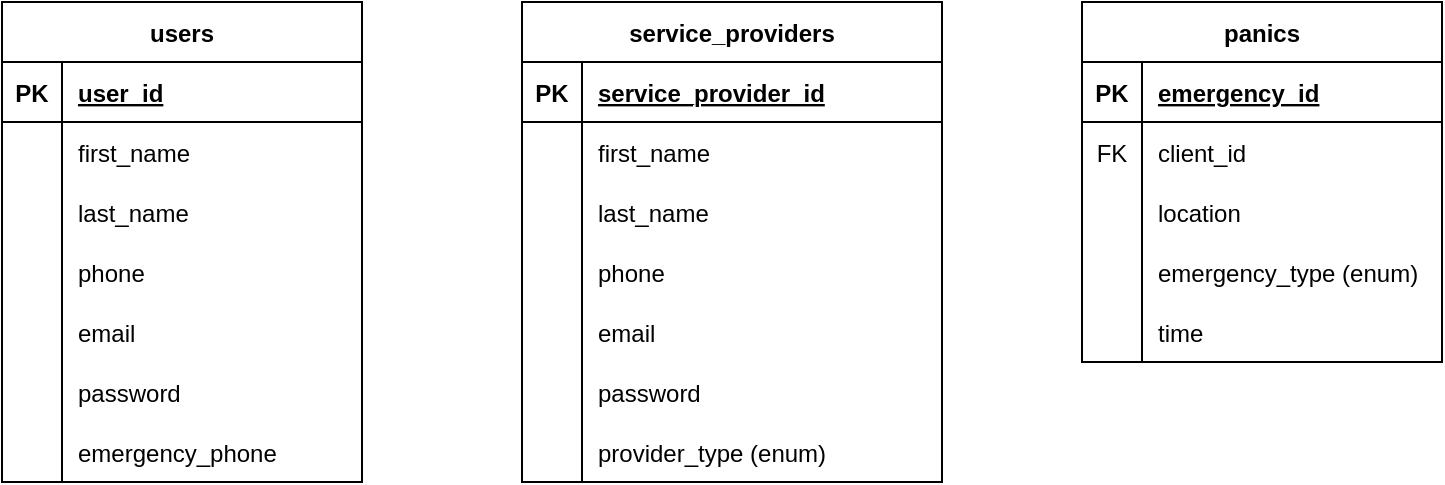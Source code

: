<mxfile>
    <diagram id="4C8XEfftNxNSRI3r_w-J" name="Page-1">
        <mxGraphModel dx="572" dy="195" grid="1" gridSize="10" guides="1" tooltips="1" connect="1" arrows="1" fold="1" page="1" pageScale="1" pageWidth="827" pageHeight="1169" math="0" shadow="0">
            <root>
                <mxCell id="0"/>
                <mxCell id="1" parent="0"/>
                <mxCell id="tm-_uneZFuYJwVX5T7NU-1" value="users" style="shape=table;startSize=30;container=1;collapsible=1;childLayout=tableLayout;fixedRows=1;rowLines=0;fontStyle=1;align=center;resizeLast=1;" parent="1" vertex="1">
                    <mxGeometry x="50" y="90" width="180" height="240" as="geometry"/>
                </mxCell>
                <mxCell id="tm-_uneZFuYJwVX5T7NU-2" value="" style="shape=tableRow;horizontal=0;startSize=0;swimlaneHead=0;swimlaneBody=0;fillColor=none;collapsible=0;dropTarget=0;points=[[0,0.5],[1,0.5]];portConstraint=eastwest;top=0;left=0;right=0;bottom=1;" parent="tm-_uneZFuYJwVX5T7NU-1" vertex="1">
                    <mxGeometry y="30" width="180" height="30" as="geometry"/>
                </mxCell>
                <mxCell id="tm-_uneZFuYJwVX5T7NU-3" value="PK" style="shape=partialRectangle;connectable=0;fillColor=none;top=0;left=0;bottom=0;right=0;fontStyle=1;overflow=hidden;" parent="tm-_uneZFuYJwVX5T7NU-2" vertex="1">
                    <mxGeometry width="30" height="30" as="geometry">
                        <mxRectangle width="30" height="30" as="alternateBounds"/>
                    </mxGeometry>
                </mxCell>
                <mxCell id="tm-_uneZFuYJwVX5T7NU-4" value="user_id" style="shape=partialRectangle;connectable=0;fillColor=none;top=0;left=0;bottom=0;right=0;align=left;spacingLeft=6;fontStyle=5;overflow=hidden;" parent="tm-_uneZFuYJwVX5T7NU-2" vertex="1">
                    <mxGeometry x="30" width="150" height="30" as="geometry">
                        <mxRectangle width="150" height="30" as="alternateBounds"/>
                    </mxGeometry>
                </mxCell>
                <mxCell id="tm-_uneZFuYJwVX5T7NU-5" value="" style="shape=tableRow;horizontal=0;startSize=0;swimlaneHead=0;swimlaneBody=0;fillColor=none;collapsible=0;dropTarget=0;points=[[0,0.5],[1,0.5]];portConstraint=eastwest;top=0;left=0;right=0;bottom=0;" parent="tm-_uneZFuYJwVX5T7NU-1" vertex="1">
                    <mxGeometry y="60" width="180" height="30" as="geometry"/>
                </mxCell>
                <mxCell id="tm-_uneZFuYJwVX5T7NU-6" value="" style="shape=partialRectangle;connectable=0;fillColor=none;top=0;left=0;bottom=0;right=0;editable=1;overflow=hidden;" parent="tm-_uneZFuYJwVX5T7NU-5" vertex="1">
                    <mxGeometry width="30" height="30" as="geometry">
                        <mxRectangle width="30" height="30" as="alternateBounds"/>
                    </mxGeometry>
                </mxCell>
                <mxCell id="tm-_uneZFuYJwVX5T7NU-7" value="first_name" style="shape=partialRectangle;connectable=0;fillColor=none;top=0;left=0;bottom=0;right=0;align=left;spacingLeft=6;overflow=hidden;" parent="tm-_uneZFuYJwVX5T7NU-5" vertex="1">
                    <mxGeometry x="30" width="150" height="30" as="geometry">
                        <mxRectangle width="150" height="30" as="alternateBounds"/>
                    </mxGeometry>
                </mxCell>
                <mxCell id="tm-_uneZFuYJwVX5T7NU-8" value="" style="shape=tableRow;horizontal=0;startSize=0;swimlaneHead=0;swimlaneBody=0;fillColor=none;collapsible=0;dropTarget=0;points=[[0,0.5],[1,0.5]];portConstraint=eastwest;top=0;left=0;right=0;bottom=0;" parent="tm-_uneZFuYJwVX5T7NU-1" vertex="1">
                    <mxGeometry y="90" width="180" height="30" as="geometry"/>
                </mxCell>
                <mxCell id="tm-_uneZFuYJwVX5T7NU-9" value="" style="shape=partialRectangle;connectable=0;fillColor=none;top=0;left=0;bottom=0;right=0;editable=1;overflow=hidden;" parent="tm-_uneZFuYJwVX5T7NU-8" vertex="1">
                    <mxGeometry width="30" height="30" as="geometry">
                        <mxRectangle width="30" height="30" as="alternateBounds"/>
                    </mxGeometry>
                </mxCell>
                <mxCell id="tm-_uneZFuYJwVX5T7NU-10" value="last_name" style="shape=partialRectangle;connectable=0;fillColor=none;top=0;left=0;bottom=0;right=0;align=left;spacingLeft=6;overflow=hidden;" parent="tm-_uneZFuYJwVX5T7NU-8" vertex="1">
                    <mxGeometry x="30" width="150" height="30" as="geometry">
                        <mxRectangle width="150" height="30" as="alternateBounds"/>
                    </mxGeometry>
                </mxCell>
                <mxCell id="tm-_uneZFuYJwVX5T7NU-11" value="" style="shape=tableRow;horizontal=0;startSize=0;swimlaneHead=0;swimlaneBody=0;fillColor=none;collapsible=0;dropTarget=0;points=[[0,0.5],[1,0.5]];portConstraint=eastwest;top=0;left=0;right=0;bottom=0;" parent="tm-_uneZFuYJwVX5T7NU-1" vertex="1">
                    <mxGeometry y="120" width="180" height="30" as="geometry"/>
                </mxCell>
                <mxCell id="tm-_uneZFuYJwVX5T7NU-12" value="" style="shape=partialRectangle;connectable=0;fillColor=none;top=0;left=0;bottom=0;right=0;editable=1;overflow=hidden;" parent="tm-_uneZFuYJwVX5T7NU-11" vertex="1">
                    <mxGeometry width="30" height="30" as="geometry">
                        <mxRectangle width="30" height="30" as="alternateBounds"/>
                    </mxGeometry>
                </mxCell>
                <mxCell id="tm-_uneZFuYJwVX5T7NU-13" value="phone" style="shape=partialRectangle;connectable=0;fillColor=none;top=0;left=0;bottom=0;right=0;align=left;spacingLeft=6;overflow=hidden;" parent="tm-_uneZFuYJwVX5T7NU-11" vertex="1">
                    <mxGeometry x="30" width="150" height="30" as="geometry">
                        <mxRectangle width="150" height="30" as="alternateBounds"/>
                    </mxGeometry>
                </mxCell>
                <mxCell id="tm-_uneZFuYJwVX5T7NU-14" value="" style="shape=tableRow;horizontal=0;startSize=0;swimlaneHead=0;swimlaneBody=0;fillColor=none;collapsible=0;dropTarget=0;points=[[0,0.5],[1,0.5]];portConstraint=eastwest;top=0;left=0;right=0;bottom=0;" parent="tm-_uneZFuYJwVX5T7NU-1" vertex="1">
                    <mxGeometry y="150" width="180" height="30" as="geometry"/>
                </mxCell>
                <mxCell id="tm-_uneZFuYJwVX5T7NU-15" value="" style="shape=partialRectangle;connectable=0;fillColor=none;top=0;left=0;bottom=0;right=0;editable=1;overflow=hidden;" parent="tm-_uneZFuYJwVX5T7NU-14" vertex="1">
                    <mxGeometry width="30" height="30" as="geometry">
                        <mxRectangle width="30" height="30" as="alternateBounds"/>
                    </mxGeometry>
                </mxCell>
                <mxCell id="tm-_uneZFuYJwVX5T7NU-16" value="email" style="shape=partialRectangle;connectable=0;fillColor=none;top=0;left=0;bottom=0;right=0;align=left;spacingLeft=6;overflow=hidden;" parent="tm-_uneZFuYJwVX5T7NU-14" vertex="1">
                    <mxGeometry x="30" width="150" height="30" as="geometry">
                        <mxRectangle width="150" height="30" as="alternateBounds"/>
                    </mxGeometry>
                </mxCell>
                <mxCell id="tm-_uneZFuYJwVX5T7NU-17" value="" style="shape=tableRow;horizontal=0;startSize=0;swimlaneHead=0;swimlaneBody=0;fillColor=none;collapsible=0;dropTarget=0;points=[[0,0.5],[1,0.5]];portConstraint=eastwest;top=0;left=0;right=0;bottom=0;" parent="tm-_uneZFuYJwVX5T7NU-1" vertex="1">
                    <mxGeometry y="180" width="180" height="30" as="geometry"/>
                </mxCell>
                <mxCell id="tm-_uneZFuYJwVX5T7NU-18" value="" style="shape=partialRectangle;connectable=0;fillColor=none;top=0;left=0;bottom=0;right=0;editable=1;overflow=hidden;" parent="tm-_uneZFuYJwVX5T7NU-17" vertex="1">
                    <mxGeometry width="30" height="30" as="geometry">
                        <mxRectangle width="30" height="30" as="alternateBounds"/>
                    </mxGeometry>
                </mxCell>
                <mxCell id="tm-_uneZFuYJwVX5T7NU-19" value="password" style="shape=partialRectangle;connectable=0;fillColor=none;top=0;left=0;bottom=0;right=0;align=left;spacingLeft=6;overflow=hidden;" parent="tm-_uneZFuYJwVX5T7NU-17" vertex="1">
                    <mxGeometry x="30" width="150" height="30" as="geometry">
                        <mxRectangle width="150" height="30" as="alternateBounds"/>
                    </mxGeometry>
                </mxCell>
                <mxCell id="tm-_uneZFuYJwVX5T7NU-20" value="" style="shape=tableRow;horizontal=0;startSize=0;swimlaneHead=0;swimlaneBody=0;fillColor=none;collapsible=0;dropTarget=0;points=[[0,0.5],[1,0.5]];portConstraint=eastwest;top=0;left=0;right=0;bottom=0;" parent="tm-_uneZFuYJwVX5T7NU-1" vertex="1">
                    <mxGeometry y="210" width="180" height="30" as="geometry"/>
                </mxCell>
                <mxCell id="tm-_uneZFuYJwVX5T7NU-21" value="" style="shape=partialRectangle;connectable=0;fillColor=none;top=0;left=0;bottom=0;right=0;editable=1;overflow=hidden;" parent="tm-_uneZFuYJwVX5T7NU-20" vertex="1">
                    <mxGeometry width="30" height="30" as="geometry">
                        <mxRectangle width="30" height="30" as="alternateBounds"/>
                    </mxGeometry>
                </mxCell>
                <mxCell id="tm-_uneZFuYJwVX5T7NU-22" value="emergency_phone" style="shape=partialRectangle;connectable=0;fillColor=none;top=0;left=0;bottom=0;right=0;align=left;spacingLeft=6;overflow=hidden;" parent="tm-_uneZFuYJwVX5T7NU-20" vertex="1">
                    <mxGeometry x="30" width="150" height="30" as="geometry">
                        <mxRectangle width="150" height="30" as="alternateBounds"/>
                    </mxGeometry>
                </mxCell>
                <mxCell id="tm-_uneZFuYJwVX5T7NU-23" value="service_providers" style="shape=table;startSize=30;container=1;collapsible=1;childLayout=tableLayout;fixedRows=1;rowLines=0;fontStyle=1;align=center;resizeLast=1;" parent="1" vertex="1">
                    <mxGeometry x="310" y="90" width="210" height="240" as="geometry"/>
                </mxCell>
                <mxCell id="tm-_uneZFuYJwVX5T7NU-24" value="" style="shape=tableRow;horizontal=0;startSize=0;swimlaneHead=0;swimlaneBody=0;fillColor=none;collapsible=0;dropTarget=0;points=[[0,0.5],[1,0.5]];portConstraint=eastwest;top=0;left=0;right=0;bottom=1;" parent="tm-_uneZFuYJwVX5T7NU-23" vertex="1">
                    <mxGeometry y="30" width="210" height="30" as="geometry"/>
                </mxCell>
                <mxCell id="tm-_uneZFuYJwVX5T7NU-25" value="PK" style="shape=partialRectangle;connectable=0;fillColor=none;top=0;left=0;bottom=0;right=0;fontStyle=1;overflow=hidden;" parent="tm-_uneZFuYJwVX5T7NU-24" vertex="1">
                    <mxGeometry width="30" height="30" as="geometry">
                        <mxRectangle width="30" height="30" as="alternateBounds"/>
                    </mxGeometry>
                </mxCell>
                <mxCell id="tm-_uneZFuYJwVX5T7NU-26" value="service_provider_id" style="shape=partialRectangle;connectable=0;fillColor=none;top=0;left=0;bottom=0;right=0;align=left;spacingLeft=6;fontStyle=5;overflow=hidden;" parent="tm-_uneZFuYJwVX5T7NU-24" vertex="1">
                    <mxGeometry x="30" width="180" height="30" as="geometry">
                        <mxRectangle width="180" height="30" as="alternateBounds"/>
                    </mxGeometry>
                </mxCell>
                <mxCell id="tm-_uneZFuYJwVX5T7NU-27" value="" style="shape=tableRow;horizontal=0;startSize=0;swimlaneHead=0;swimlaneBody=0;fillColor=none;collapsible=0;dropTarget=0;points=[[0,0.5],[1,0.5]];portConstraint=eastwest;top=0;left=0;right=0;bottom=0;" parent="tm-_uneZFuYJwVX5T7NU-23" vertex="1">
                    <mxGeometry y="60" width="210" height="30" as="geometry"/>
                </mxCell>
                <mxCell id="tm-_uneZFuYJwVX5T7NU-28" value="" style="shape=partialRectangle;connectable=0;fillColor=none;top=0;left=0;bottom=0;right=0;editable=1;overflow=hidden;" parent="tm-_uneZFuYJwVX5T7NU-27" vertex="1">
                    <mxGeometry width="30" height="30" as="geometry">
                        <mxRectangle width="30" height="30" as="alternateBounds"/>
                    </mxGeometry>
                </mxCell>
                <mxCell id="tm-_uneZFuYJwVX5T7NU-29" value="first_name" style="shape=partialRectangle;connectable=0;fillColor=none;top=0;left=0;bottom=0;right=0;align=left;spacingLeft=6;overflow=hidden;" parent="tm-_uneZFuYJwVX5T7NU-27" vertex="1">
                    <mxGeometry x="30" width="180" height="30" as="geometry">
                        <mxRectangle width="180" height="30" as="alternateBounds"/>
                    </mxGeometry>
                </mxCell>
                <mxCell id="tm-_uneZFuYJwVX5T7NU-30" value="" style="shape=tableRow;horizontal=0;startSize=0;swimlaneHead=0;swimlaneBody=0;fillColor=none;collapsible=0;dropTarget=0;points=[[0,0.5],[1,0.5]];portConstraint=eastwest;top=0;left=0;right=0;bottom=0;" parent="tm-_uneZFuYJwVX5T7NU-23" vertex="1">
                    <mxGeometry y="90" width="210" height="30" as="geometry"/>
                </mxCell>
                <mxCell id="tm-_uneZFuYJwVX5T7NU-31" value="" style="shape=partialRectangle;connectable=0;fillColor=none;top=0;left=0;bottom=0;right=0;editable=1;overflow=hidden;" parent="tm-_uneZFuYJwVX5T7NU-30" vertex="1">
                    <mxGeometry width="30" height="30" as="geometry">
                        <mxRectangle width="30" height="30" as="alternateBounds"/>
                    </mxGeometry>
                </mxCell>
                <mxCell id="tm-_uneZFuYJwVX5T7NU-32" value="last_name" style="shape=partialRectangle;connectable=0;fillColor=none;top=0;left=0;bottom=0;right=0;align=left;spacingLeft=6;overflow=hidden;" parent="tm-_uneZFuYJwVX5T7NU-30" vertex="1">
                    <mxGeometry x="30" width="180" height="30" as="geometry">
                        <mxRectangle width="180" height="30" as="alternateBounds"/>
                    </mxGeometry>
                </mxCell>
                <mxCell id="tm-_uneZFuYJwVX5T7NU-33" value="" style="shape=tableRow;horizontal=0;startSize=0;swimlaneHead=0;swimlaneBody=0;fillColor=none;collapsible=0;dropTarget=0;points=[[0,0.5],[1,0.5]];portConstraint=eastwest;top=0;left=0;right=0;bottom=0;" parent="tm-_uneZFuYJwVX5T7NU-23" vertex="1">
                    <mxGeometry y="120" width="210" height="30" as="geometry"/>
                </mxCell>
                <mxCell id="tm-_uneZFuYJwVX5T7NU-34" value="" style="shape=partialRectangle;connectable=0;fillColor=none;top=0;left=0;bottom=0;right=0;editable=1;overflow=hidden;" parent="tm-_uneZFuYJwVX5T7NU-33" vertex="1">
                    <mxGeometry width="30" height="30" as="geometry">
                        <mxRectangle width="30" height="30" as="alternateBounds"/>
                    </mxGeometry>
                </mxCell>
                <mxCell id="tm-_uneZFuYJwVX5T7NU-35" value="phone" style="shape=partialRectangle;connectable=0;fillColor=none;top=0;left=0;bottom=0;right=0;align=left;spacingLeft=6;overflow=hidden;" parent="tm-_uneZFuYJwVX5T7NU-33" vertex="1">
                    <mxGeometry x="30" width="180" height="30" as="geometry">
                        <mxRectangle width="180" height="30" as="alternateBounds"/>
                    </mxGeometry>
                </mxCell>
                <mxCell id="tm-_uneZFuYJwVX5T7NU-36" value="" style="shape=tableRow;horizontal=0;startSize=0;swimlaneHead=0;swimlaneBody=0;fillColor=none;collapsible=0;dropTarget=0;points=[[0,0.5],[1,0.5]];portConstraint=eastwest;top=0;left=0;right=0;bottom=0;" parent="tm-_uneZFuYJwVX5T7NU-23" vertex="1">
                    <mxGeometry y="150" width="210" height="30" as="geometry"/>
                </mxCell>
                <mxCell id="tm-_uneZFuYJwVX5T7NU-37" value="" style="shape=partialRectangle;connectable=0;fillColor=none;top=0;left=0;bottom=0;right=0;editable=1;overflow=hidden;" parent="tm-_uneZFuYJwVX5T7NU-36" vertex="1">
                    <mxGeometry width="30" height="30" as="geometry">
                        <mxRectangle width="30" height="30" as="alternateBounds"/>
                    </mxGeometry>
                </mxCell>
                <mxCell id="tm-_uneZFuYJwVX5T7NU-38" value="email" style="shape=partialRectangle;connectable=0;fillColor=none;top=0;left=0;bottom=0;right=0;align=left;spacingLeft=6;overflow=hidden;" parent="tm-_uneZFuYJwVX5T7NU-36" vertex="1">
                    <mxGeometry x="30" width="180" height="30" as="geometry">
                        <mxRectangle width="180" height="30" as="alternateBounds"/>
                    </mxGeometry>
                </mxCell>
                <mxCell id="tm-_uneZFuYJwVX5T7NU-39" value="" style="shape=tableRow;horizontal=0;startSize=0;swimlaneHead=0;swimlaneBody=0;fillColor=none;collapsible=0;dropTarget=0;points=[[0,0.5],[1,0.5]];portConstraint=eastwest;top=0;left=0;right=0;bottom=0;" parent="tm-_uneZFuYJwVX5T7NU-23" vertex="1">
                    <mxGeometry y="180" width="210" height="30" as="geometry"/>
                </mxCell>
                <mxCell id="tm-_uneZFuYJwVX5T7NU-40" value="" style="shape=partialRectangle;connectable=0;fillColor=none;top=0;left=0;bottom=0;right=0;editable=1;overflow=hidden;" parent="tm-_uneZFuYJwVX5T7NU-39" vertex="1">
                    <mxGeometry width="30" height="30" as="geometry">
                        <mxRectangle width="30" height="30" as="alternateBounds"/>
                    </mxGeometry>
                </mxCell>
                <mxCell id="tm-_uneZFuYJwVX5T7NU-41" value="password" style="shape=partialRectangle;connectable=0;fillColor=none;top=0;left=0;bottom=0;right=0;align=left;spacingLeft=6;overflow=hidden;" parent="tm-_uneZFuYJwVX5T7NU-39" vertex="1">
                    <mxGeometry x="30" width="180" height="30" as="geometry">
                        <mxRectangle width="180" height="30" as="alternateBounds"/>
                    </mxGeometry>
                </mxCell>
                <mxCell id="tm-_uneZFuYJwVX5T7NU-42" value="" style="shape=tableRow;horizontal=0;startSize=0;swimlaneHead=0;swimlaneBody=0;fillColor=none;collapsible=0;dropTarget=0;points=[[0,0.5],[1,0.5]];portConstraint=eastwest;top=0;left=0;right=0;bottom=0;" parent="tm-_uneZFuYJwVX5T7NU-23" vertex="1">
                    <mxGeometry y="210" width="210" height="30" as="geometry"/>
                </mxCell>
                <mxCell id="tm-_uneZFuYJwVX5T7NU-43" value="" style="shape=partialRectangle;connectable=0;fillColor=none;top=0;left=0;bottom=0;right=0;editable=1;overflow=hidden;" parent="tm-_uneZFuYJwVX5T7NU-42" vertex="1">
                    <mxGeometry width="30" height="30" as="geometry">
                        <mxRectangle width="30" height="30" as="alternateBounds"/>
                    </mxGeometry>
                </mxCell>
                <mxCell id="tm-_uneZFuYJwVX5T7NU-44" value="provider_type (enum)" style="shape=partialRectangle;connectable=0;fillColor=none;top=0;left=0;bottom=0;right=0;align=left;spacingLeft=6;overflow=hidden;" parent="tm-_uneZFuYJwVX5T7NU-42" vertex="1">
                    <mxGeometry x="30" width="180" height="30" as="geometry">
                        <mxRectangle width="180" height="30" as="alternateBounds"/>
                    </mxGeometry>
                </mxCell>
                <mxCell id="tm-_uneZFuYJwVX5T7NU-45" value="panics" style="shape=table;startSize=30;container=1;collapsible=1;childLayout=tableLayout;fixedRows=1;rowLines=0;fontStyle=1;align=center;resizeLast=1;" parent="1" vertex="1">
                    <mxGeometry x="590" y="90" width="180" height="180" as="geometry"/>
                </mxCell>
                <mxCell id="tm-_uneZFuYJwVX5T7NU-46" value="" style="shape=tableRow;horizontal=0;startSize=0;swimlaneHead=0;swimlaneBody=0;fillColor=none;collapsible=0;dropTarget=0;points=[[0,0.5],[1,0.5]];portConstraint=eastwest;top=0;left=0;right=0;bottom=1;" parent="tm-_uneZFuYJwVX5T7NU-45" vertex="1">
                    <mxGeometry y="30" width="180" height="30" as="geometry"/>
                </mxCell>
                <mxCell id="tm-_uneZFuYJwVX5T7NU-47" value="PK" style="shape=partialRectangle;connectable=0;fillColor=none;top=0;left=0;bottom=0;right=0;fontStyle=1;overflow=hidden;" parent="tm-_uneZFuYJwVX5T7NU-46" vertex="1">
                    <mxGeometry width="30" height="30" as="geometry">
                        <mxRectangle width="30" height="30" as="alternateBounds"/>
                    </mxGeometry>
                </mxCell>
                <mxCell id="tm-_uneZFuYJwVX5T7NU-48" value="emergency_id" style="shape=partialRectangle;connectable=0;fillColor=none;top=0;left=0;bottom=0;right=0;align=left;spacingLeft=6;fontStyle=5;overflow=hidden;" parent="tm-_uneZFuYJwVX5T7NU-46" vertex="1">
                    <mxGeometry x="30" width="150" height="30" as="geometry">
                        <mxRectangle width="150" height="30" as="alternateBounds"/>
                    </mxGeometry>
                </mxCell>
                <mxCell id="tm-_uneZFuYJwVX5T7NU-49" value="" style="shape=tableRow;horizontal=0;startSize=0;swimlaneHead=0;swimlaneBody=0;fillColor=none;collapsible=0;dropTarget=0;points=[[0,0.5],[1,0.5]];portConstraint=eastwest;top=0;left=0;right=0;bottom=0;" parent="tm-_uneZFuYJwVX5T7NU-45" vertex="1">
                    <mxGeometry y="60" width="180" height="30" as="geometry"/>
                </mxCell>
                <mxCell id="tm-_uneZFuYJwVX5T7NU-50" value="FK" style="shape=partialRectangle;connectable=0;fillColor=none;top=0;left=0;bottom=0;right=0;editable=1;overflow=hidden;" parent="tm-_uneZFuYJwVX5T7NU-49" vertex="1">
                    <mxGeometry width="30" height="30" as="geometry">
                        <mxRectangle width="30" height="30" as="alternateBounds"/>
                    </mxGeometry>
                </mxCell>
                <mxCell id="tm-_uneZFuYJwVX5T7NU-51" value="client_id" style="shape=partialRectangle;connectable=0;fillColor=none;top=0;left=0;bottom=0;right=0;align=left;spacingLeft=6;overflow=hidden;" parent="tm-_uneZFuYJwVX5T7NU-49" vertex="1">
                    <mxGeometry x="30" width="150" height="30" as="geometry">
                        <mxRectangle width="150" height="30" as="alternateBounds"/>
                    </mxGeometry>
                </mxCell>
                <mxCell id="tm-_uneZFuYJwVX5T7NU-52" value="" style="shape=tableRow;horizontal=0;startSize=0;swimlaneHead=0;swimlaneBody=0;fillColor=none;collapsible=0;dropTarget=0;points=[[0,0.5],[1,0.5]];portConstraint=eastwest;top=0;left=0;right=0;bottom=0;" parent="tm-_uneZFuYJwVX5T7NU-45" vertex="1">
                    <mxGeometry y="90" width="180" height="30" as="geometry"/>
                </mxCell>
                <mxCell id="tm-_uneZFuYJwVX5T7NU-53" value="" style="shape=partialRectangle;connectable=0;fillColor=none;top=0;left=0;bottom=0;right=0;editable=1;overflow=hidden;" parent="tm-_uneZFuYJwVX5T7NU-52" vertex="1">
                    <mxGeometry width="30" height="30" as="geometry">
                        <mxRectangle width="30" height="30" as="alternateBounds"/>
                    </mxGeometry>
                </mxCell>
                <mxCell id="tm-_uneZFuYJwVX5T7NU-54" value="location" style="shape=partialRectangle;connectable=0;fillColor=none;top=0;left=0;bottom=0;right=0;align=left;spacingLeft=6;overflow=hidden;" parent="tm-_uneZFuYJwVX5T7NU-52" vertex="1">
                    <mxGeometry x="30" width="150" height="30" as="geometry">
                        <mxRectangle width="150" height="30" as="alternateBounds"/>
                    </mxGeometry>
                </mxCell>
                <mxCell id="tm-_uneZFuYJwVX5T7NU-55" value="" style="shape=tableRow;horizontal=0;startSize=0;swimlaneHead=0;swimlaneBody=0;fillColor=none;collapsible=0;dropTarget=0;points=[[0,0.5],[1,0.5]];portConstraint=eastwest;top=0;left=0;right=0;bottom=0;" parent="tm-_uneZFuYJwVX5T7NU-45" vertex="1">
                    <mxGeometry y="120" width="180" height="30" as="geometry"/>
                </mxCell>
                <mxCell id="tm-_uneZFuYJwVX5T7NU-56" value="" style="shape=partialRectangle;connectable=0;fillColor=none;top=0;left=0;bottom=0;right=0;editable=1;overflow=hidden;" parent="tm-_uneZFuYJwVX5T7NU-55" vertex="1">
                    <mxGeometry width="30" height="30" as="geometry">
                        <mxRectangle width="30" height="30" as="alternateBounds"/>
                    </mxGeometry>
                </mxCell>
                <mxCell id="tm-_uneZFuYJwVX5T7NU-57" value="emergency_type (enum)" style="shape=partialRectangle;connectable=0;fillColor=none;top=0;left=0;bottom=0;right=0;align=left;spacingLeft=6;overflow=hidden;" parent="tm-_uneZFuYJwVX5T7NU-55" vertex="1">
                    <mxGeometry x="30" width="150" height="30" as="geometry">
                        <mxRectangle width="150" height="30" as="alternateBounds"/>
                    </mxGeometry>
                </mxCell>
                <mxCell id="tm-_uneZFuYJwVX5T7NU-58" value="" style="shape=tableRow;horizontal=0;startSize=0;swimlaneHead=0;swimlaneBody=0;fillColor=none;collapsible=0;dropTarget=0;points=[[0,0.5],[1,0.5]];portConstraint=eastwest;top=0;left=0;right=0;bottom=0;" parent="tm-_uneZFuYJwVX5T7NU-45" vertex="1">
                    <mxGeometry y="150" width="180" height="30" as="geometry"/>
                </mxCell>
                <mxCell id="tm-_uneZFuYJwVX5T7NU-59" value="" style="shape=partialRectangle;connectable=0;fillColor=none;top=0;left=0;bottom=0;right=0;editable=1;overflow=hidden;" parent="tm-_uneZFuYJwVX5T7NU-58" vertex="1">
                    <mxGeometry width="30" height="30" as="geometry">
                        <mxRectangle width="30" height="30" as="alternateBounds"/>
                    </mxGeometry>
                </mxCell>
                <mxCell id="tm-_uneZFuYJwVX5T7NU-60" value="time" style="shape=partialRectangle;connectable=0;fillColor=none;top=0;left=0;bottom=0;right=0;align=left;spacingLeft=6;overflow=hidden;" parent="tm-_uneZFuYJwVX5T7NU-58" vertex="1">
                    <mxGeometry x="30" width="150" height="30" as="geometry">
                        <mxRectangle width="150" height="30" as="alternateBounds"/>
                    </mxGeometry>
                </mxCell>
            </root>
        </mxGraphModel>
    </diagram>
</mxfile>